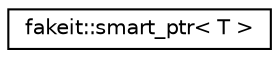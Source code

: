 digraph "Graphical Class Hierarchy"
{
  edge [fontname="Helvetica",fontsize="10",labelfontname="Helvetica",labelfontsize="10"];
  node [fontname="Helvetica",fontsize="10",shape=record];
  rankdir="LR";
  Node1 [label="fakeit::smart_ptr\< T \>",height=0.2,width=0.4,color="black", fillcolor="white", style="filled",URL="$da/d77/classfakeit_1_1smart__ptr.html"];
}

